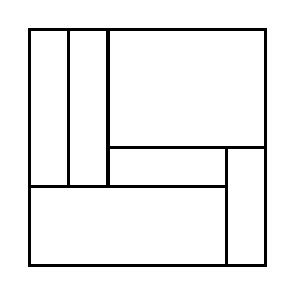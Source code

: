 \begin{tikzpicture}[very thick, scale=.5]
    \draw (0,2) rectangle (1,6);
    \draw (1,2) rectangle (2,6);
    \draw (2,3) rectangle (6,6);
    \draw (2,2) rectangle (5,3);
    \draw (0,0) rectangle (5,2);
    \draw (5,0) rectangle (6,3);
\end{tikzpicture}
